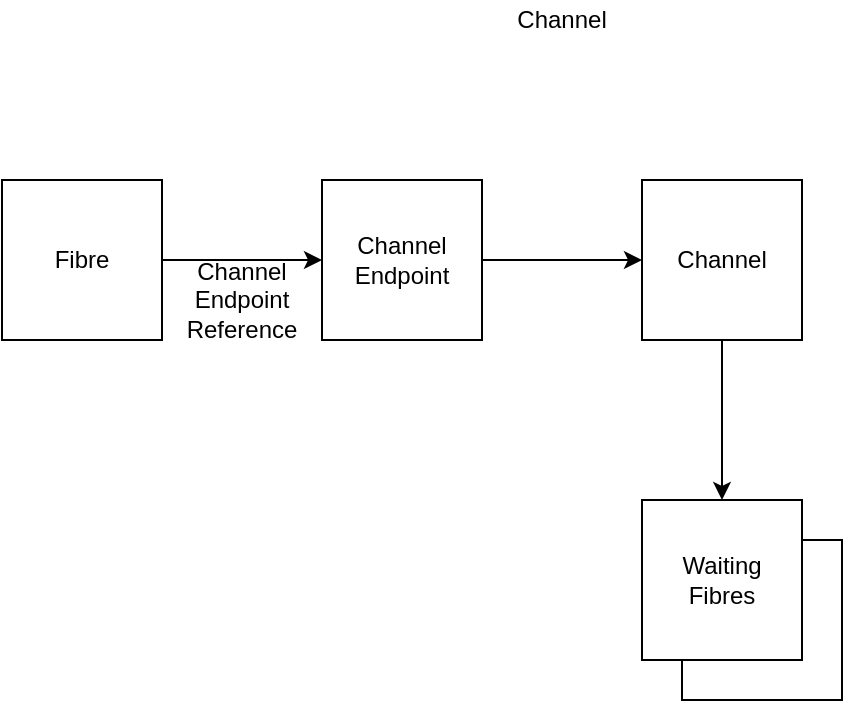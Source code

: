 <mxfile version="14.8.0" type="device"><diagram id="vOrQ3zvta5GjDsQj79R5" name="Page-1"><mxGraphModel dx="884" dy="522" grid="1" gridSize="10" guides="1" tooltips="1" connect="1" arrows="1" fold="1" page="1" pageScale="1" pageWidth="827" pageHeight="1169" math="0" shadow="0"><root><mxCell id="0"/><mxCell id="1" parent="0"/><mxCell id="k-c81NsNxALRYuDszz4X-1" value="" style="whiteSpace=wrap;html=1;aspect=fixed;" vertex="1" parent="1"><mxGeometry x="80" y="120" width="80" height="80" as="geometry"/></mxCell><mxCell id="k-c81NsNxALRYuDszz4X-2" value="" style="whiteSpace=wrap;html=1;aspect=fixed;" vertex="1" parent="1"><mxGeometry x="240" y="120" width="80" height="80" as="geometry"/></mxCell><mxCell id="k-c81NsNxALRYuDszz4X-3" value="" style="whiteSpace=wrap;html=1;aspect=fixed;" vertex="1" parent="1"><mxGeometry x="400" y="120" width="80" height="80" as="geometry"/></mxCell><mxCell id="k-c81NsNxALRYuDszz4X-4" value="" style="whiteSpace=wrap;html=1;aspect=fixed;" vertex="1" parent="1"><mxGeometry x="420" y="300" width="80" height="80" as="geometry"/></mxCell><mxCell id="k-c81NsNxALRYuDszz4X-5" value="" style="whiteSpace=wrap;html=1;aspect=fixed;" vertex="1" parent="1"><mxGeometry x="400" y="280" width="80" height="80" as="geometry"/></mxCell><mxCell id="k-c81NsNxALRYuDszz4X-6" value="Fibre" style="text;html=1;strokeColor=none;fillColor=none;align=center;verticalAlign=middle;whiteSpace=wrap;rounded=0;" vertex="1" parent="1"><mxGeometry x="100" y="150" width="40" height="20" as="geometry"/></mxCell><mxCell id="k-c81NsNxALRYuDszz4X-7" value="Channel" style="text;html=1;strokeColor=none;fillColor=none;align=center;verticalAlign=middle;whiteSpace=wrap;rounded=0;" vertex="1" parent="1"><mxGeometry x="340" y="30" width="40" height="20" as="geometry"/></mxCell><mxCell id="k-c81NsNxALRYuDszz4X-8" value="Channel&lt;br&gt;Endpoint" style="text;html=1;strokeColor=none;fillColor=none;align=center;verticalAlign=middle;whiteSpace=wrap;rounded=0;" vertex="1" parent="1"><mxGeometry x="260" y="150" width="40" height="20" as="geometry"/></mxCell><mxCell id="k-c81NsNxALRYuDszz4X-9" value="Channel" style="text;html=1;strokeColor=none;fillColor=none;align=center;verticalAlign=middle;whiteSpace=wrap;rounded=0;" vertex="1" parent="1"><mxGeometry x="420" y="150" width="40" height="20" as="geometry"/></mxCell><mxCell id="k-c81NsNxALRYuDszz4X-10" value="Waiting&lt;br&gt;Fibres" style="text;html=1;strokeColor=none;fillColor=none;align=center;verticalAlign=middle;whiteSpace=wrap;rounded=0;" vertex="1" parent="1"><mxGeometry x="420" y="310" width="40" height="20" as="geometry"/></mxCell><mxCell id="k-c81NsNxALRYuDszz4X-11" value="" style="endArrow=classic;html=1;exitX=1;exitY=0.5;exitDx=0;exitDy=0;entryX=0;entryY=0.5;entryDx=0;entryDy=0;" edge="1" parent="1" source="k-c81NsNxALRYuDszz4X-1" target="k-c81NsNxALRYuDszz4X-2"><mxGeometry width="50" height="50" relative="1" as="geometry"><mxPoint x="390" y="280" as="sourcePoint"/><mxPoint x="440" y="230" as="targetPoint"/></mxGeometry></mxCell><mxCell id="k-c81NsNxALRYuDszz4X-12" value="" style="endArrow=classic;html=1;entryX=0;entryY=0.5;entryDx=0;entryDy=0;exitX=1;exitY=0.5;exitDx=0;exitDy=0;" edge="1" parent="1" source="k-c81NsNxALRYuDszz4X-2" target="k-c81NsNxALRYuDszz4X-3"><mxGeometry width="50" height="50" relative="1" as="geometry"><mxPoint x="390" y="280" as="sourcePoint"/><mxPoint x="440" y="230" as="targetPoint"/></mxGeometry></mxCell><mxCell id="k-c81NsNxALRYuDszz4X-13" value="" style="endArrow=classic;html=1;exitX=0.5;exitY=1;exitDx=0;exitDy=0;entryX=0.5;entryY=0;entryDx=0;entryDy=0;" edge="1" parent="1" source="k-c81NsNxALRYuDszz4X-3" target="k-c81NsNxALRYuDszz4X-5"><mxGeometry width="50" height="50" relative="1" as="geometry"><mxPoint x="390" y="280" as="sourcePoint"/><mxPoint x="440" y="230" as="targetPoint"/></mxGeometry></mxCell><mxCell id="k-c81NsNxALRYuDszz4X-14" value="Channel&lt;br&gt;Endpoint&lt;br&gt;Reference" style="text;html=1;strokeColor=none;fillColor=none;align=center;verticalAlign=middle;whiteSpace=wrap;rounded=0;" vertex="1" parent="1"><mxGeometry x="180" y="170" width="40" height="20" as="geometry"/></mxCell></root></mxGraphModel></diagram></mxfile>